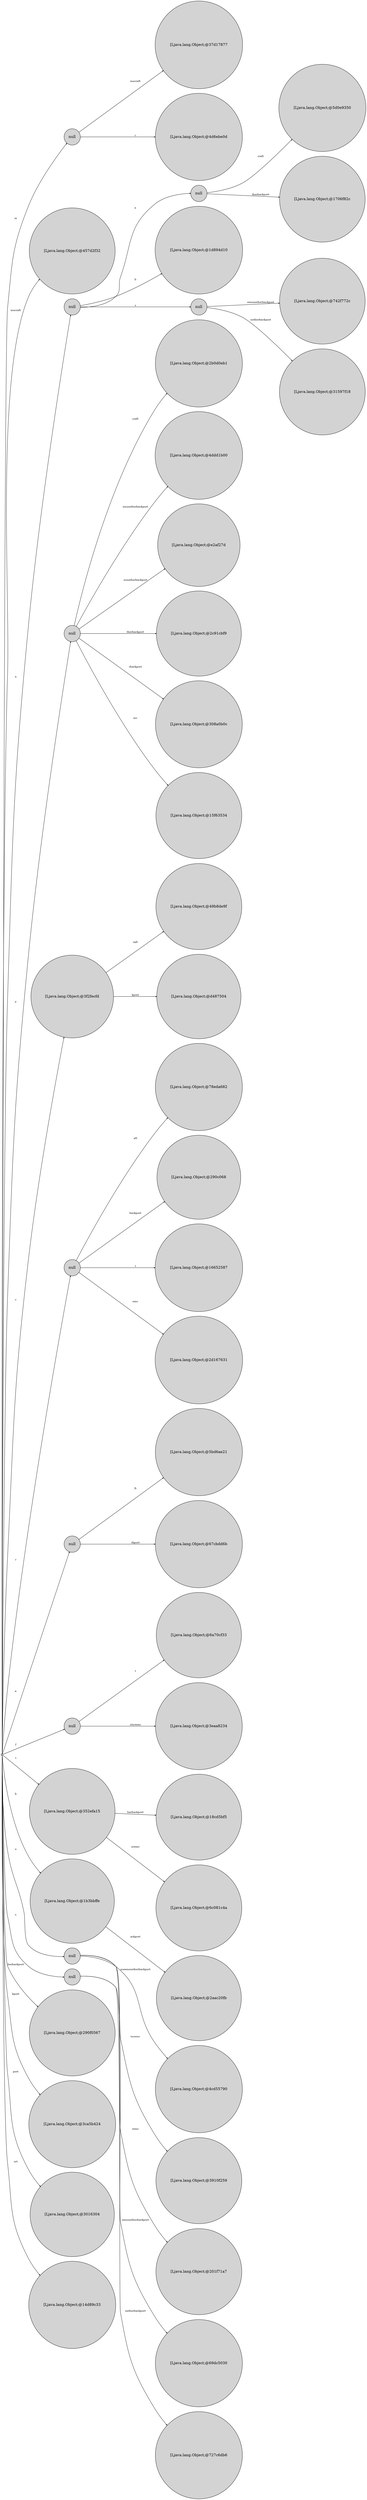 digraph {
	rankdir = LR;
	ordering = out;
	edge [arrowsize=0.4,fontsize=10]
	node161345BD [label="",style=filled,fillcolor=lightgrey,shape=circle,width=.1,height=.1];
//------leaves------
	node4EAF44D3 [label="[Ljava.lang.Object;@37d17877",shape=point,style=filled,fillcolor=lightgrey,shape=circle,width=.07,height=.07]
	node415C2536 [label="[Ljava.lang.Object;@4d6ebe0d",shape=point,style=filled,fillcolor=lightgrey,shape=circle,width=.07,height=.07]
	node7953E2AF [label="[Ljava.lang.Object;@457d2f32",shape=point,style=filled,fillcolor=lightgrey,shape=circle,width=.07,height=.07]
	node65A8D73E [label="[Ljava.lang.Object;@5d0e9350",shape=point,style=filled,fillcolor=lightgrey,shape=circle,width=.07,height=.07]
	node3B2E44C4 [label="[Ljava.lang.Object;@1706f82c",shape=point,style=filled,fillcolor=lightgrey,shape=circle,width=.07,height=.07]
	node3434CCD5 [label="[Ljava.lang.Object;@1d894d10",shape=point,style=filled,fillcolor=lightgrey,shape=circle,width=.07,height=.07]
	node54C82201 [label="[Ljava.lang.Object;@742f772c",shape=point,style=filled,fillcolor=lightgrey,shape=circle,width=.07,height=.07]
	node66EF4F18 [label="[Ljava.lang.Object;@31597f18",shape=point,style=filled,fillcolor=lightgrey,shape=circle,width=.07,height=.07]
	node24949B18 [label="[Ljava.lang.Object;@2b0d0eb1",shape=point,style=filled,fillcolor=lightgrey,shape=circle,width=.07,height=.07]
	node37060347 [label="[Ljava.lang.Object;@4ddd1b00",shape=point,style=filled,fillcolor=lightgrey,shape=circle,width=.07,height=.07]
	node4D9105F8 [label="[Ljava.lang.Object;@e2af27d",shape=point,style=filled,fillcolor=lightgrey,shape=circle,width=.07,height=.07]
	node931C4C4 [label="[Ljava.lang.Object;@2c91cbf9",shape=point,style=filled,fillcolor=lightgrey,shape=circle,width=.07,height=.07]
	node69EAB556 [label="[Ljava.lang.Object;@308a0b0c",shape=point,style=filled,fillcolor=lightgrey,shape=circle,width=.07,height=.07]
	node379AFE3D [label="[Ljava.lang.Object;@15f63534",shape=point,style=filled,fillcolor=lightgrey,shape=circle,width=.07,height=.07]
	node290A62D9 [label="[Ljava.lang.Object;@49b8de9f",shape=point,style=filled,fillcolor=lightgrey,shape=circle,width=.07,height=.07]
	node2933AA83 [label="[Ljava.lang.Object;@d487504",shape=point,style=filled,fillcolor=lightgrey,shape=circle,width=.07,height=.07]
	node772ED2DE [label="[Ljava.lang.Object;@78eda682",shape=point,style=filled,fillcolor=lightgrey,shape=circle,width=.07,height=.07]
	node4CBE7CAE [label="[Ljava.lang.Object;@290c068",shape=point,style=filled,fillcolor=lightgrey,shape=circle,width=.07,height=.07]
	node3A94AC6 [label="[Ljava.lang.Object;@16652587",shape=point,style=filled,fillcolor=lightgrey,shape=circle,width=.07,height=.07]
	node298170E9 [label="[Ljava.lang.Object;@2d167631",shape=point,style=filled,fillcolor=lightgrey,shape=circle,width=.07,height=.07]
	node64A0E62F [label="[Ljava.lang.Object;@5bd6ae21",shape=point,style=filled,fillcolor=lightgrey,shape=circle,width=.07,height=.07]
	node79728B8A [label="[Ljava.lang.Object;@67cbdd6b",shape=point,style=filled,fillcolor=lightgrey,shape=circle,width=.07,height=.07]
	node4B9DE23 [label="[Ljava.lang.Object;@6a70cf33",shape=point,style=filled,fillcolor=lightgrey,shape=circle,width=.07,height=.07]
	node7B3272C [label="[Ljava.lang.Object;@3eaa8234",shape=point,style=filled,fillcolor=lightgrey,shape=circle,width=.07,height=.07]
	node74A80B04 [label="[Ljava.lang.Object;@18cd5bf5",shape=point,style=filled,fillcolor=lightgrey,shape=circle,width=.07,height=.07]
	node6D99587 [label="[Ljava.lang.Object;@6c081c4a",shape=point,style=filled,fillcolor=lightgrey,shape=circle,width=.07,height=.07]
	node58CCDAE4 [label="[Ljava.lang.Object;@2aac20fb",shape=point,style=filled,fillcolor=lightgrey,shape=circle,width=.07,height=.07]
	node6093ED84 [label="[Ljava.lang.Object;@4cd55790",shape=point,style=filled,fillcolor=lightgrey,shape=circle,width=.07,height=.07]
	node7270BF14 [label="[Ljava.lang.Object;@3910f259",shape=point,style=filled,fillcolor=lightgrey,shape=circle,width=.07,height=.07]
	node4690C732 [label="[Ljava.lang.Object;@201f71a7",shape=point,style=filled,fillcolor=lightgrey,shape=circle,width=.07,height=.07]
	node57E0F2AF [label="[Ljava.lang.Object;@69dc5030",shape=point,style=filled,fillcolor=lightgrey,shape=circle,width=.07,height=.07]
	node29B5A36E [label="[Ljava.lang.Object;@727c6db6",shape=point,style=filled,fillcolor=lightgrey,shape=circle,width=.07,height=.07]
	node22D98CDC [label="[Ljava.lang.Object;@290f0567",shape=point,style=filled,fillcolor=lightgrey,shape=circle,width=.07,height=.07]
	node2DA56DFB [label="[Ljava.lang.Object;@3ca5b424",shape=point,style=filled,fillcolor=lightgrey,shape=circle,width=.07,height=.07]
	node52F47000 [label="[Ljava.lang.Object;@3016304",shape=point,style=filled,fillcolor=lightgrey,shape=circle,width=.07,height=.07]
	node54D0C2A [label="[Ljava.lang.Object;@14d89c33",shape=point,style=filled,fillcolor=lightgrey,shape=circle,width=.07,height=.07]
//------internal nodes------
	node655D8AD8 [label="null",style=filled,fillcolor=lightgrey,shape=circle,width=.07,height=.07]
	node6DCCDC34 [label="null",style=filled,fillcolor=lightgrey,shape=circle,width=.07,height=.07]
	node8DB1FB [label="null",style=filled,fillcolor=lightgrey,shape=circle,width=.07,height=.07]
	node50E49CDD [label="null",style=filled,fillcolor=lightgrey,shape=circle,width=.07,height=.07]
	node5966C753 [label="null",style=filled,fillcolor=lightgrey,shape=circle,width=.07,height=.07]
	node52C09D37 [label="[Ljava.lang.Object;@3f2fecfd",style=filled,fillcolor=lightgrey,shape=circle,width=.07,height=.07]
	node4BD99DB1 [label="null",style=filled,fillcolor=lightgrey,shape=circle,width=.07,height=.07]
	node24EA87C6 [label="null",style=filled,fillcolor=lightgrey,shape=circle,width=.07,height=.07]
	node72159F49 [label="null",style=filled,fillcolor=lightgrey,shape=circle,width=.07,height=.07]
	node321DDDF2 [label="[Ljava.lang.Object;@352efa15",style=filled,fillcolor=lightgrey,shape=circle,width=.07,height=.07]
	node450A9FC1 [label="[Ljava.lang.Object;@1b3bbffe",style=filled,fillcolor=lightgrey,shape=circle,width=.07,height=.07]
	node47150326 [label="null",style=filled,fillcolor=lightgrey,shape=circle,width=.07,height=.07]
	node5A9B783 [label="null",style=filled,fillcolor=lightgrey,shape=circle,width=.07,height=.07]
//------edges------
	node161345BD -> node655D8AD8 [label="m",weight=10]
	node655D8AD8 -> node4EAF44D3 [label="inecraft",weight=10]
	node655D8AD8 -> node415C2536 [label="c",weight=10]
	node161345BD -> node7953E2AF [label="inecraft",weight=10]
	node161345BD -> node6DCCDC34 [label="n",weight=10]
	node6DCCDC34 -> node8DB1FB [label="e",weight=10]
	node8DB1FB -> node65A8D73E [label="craft",weight=10]
	node8DB1FB -> node3B2E44C4 [label="therbackport",weight=10]
	node6DCCDC34 -> node3434CCD5 [label="b",weight=10]
	node6DCCDC34 -> node50E49CDD [label="s",weight=10]
	node50E49CDD -> node54C82201 [label="eensnetherbackport",weight=10]
	node50E49CDD -> node66EF4F18 [label="netherbackport",weight=10]
	node161345BD -> node5966C753 [label="e",weight=10]
	node5966C753 -> node24949B18 [label="craft",weight=10]
	node5966C753 -> node37060347 [label="ensnetherbackport",weight=10]
	node5966C753 -> node4D9105F8 [label="nsnetherbackport",weight=10]
	node5966C753 -> node931C4C4 [label="therbackport",weight=10]
	node5966C753 -> node69EAB556 [label="rbackport",weight=10]
	node5966C753 -> node379AFE3D [label="mc",weight=10]
	node161345BD -> node52C09D37 [label="c",weight=10]
	node52C09D37 -> node290A62D9 [label="raft",weight=10]
	node52C09D37 -> node2933AA83 [label="kport",weight=10]
	node161345BD -> node4BD99DB1 [label="r",weight=10]
	node4BD99DB1 -> node772ED2DE [label="aft",weight=10]
	node4BD99DB1 -> node4CBE7CAE [label="backport",weight=10]
	node4BD99DB1 -> node3A94AC6 [label="t",weight=10]
	node4BD99DB1 -> node298170E9 [label="emc",weight=10]
	node161345BD -> node24EA87C6 [label="a",weight=10]
	node24EA87C6 -> node64A0E62F [label="ft",weight=10]
	node24EA87C6 -> node79728B8A [label="ckport",weight=10]
	node161345BD -> node72159F49 [label="f",weight=10]
	node72159F49 -> node4B9DE23 [label="t",weight=10]
	node72159F49 -> node7B3272C [label="uturemc",weight=10]
	node161345BD -> node321DDDF2 [label="t",weight=10]
	node321DDDF2 -> node74A80B04 [label="herbackport",weight=10]
	node321DDDF2 -> node6D99587 [label="uremc",weight=10]
	node161345BD -> node450A9FC1 [label="b",weight=10]
	node450A9FC1 -> node58CCDAE4 [label="ackport",weight=10]
	node161345BD -> node47150326 [label="u",weight=10]
	node47150326 -> node6093ED84 [label="nseensnetherbackport",weight=10]
	node47150326 -> node7270BF14 [label="turemc",weight=10]
	node47150326 -> node4690C732 [label="remc",weight=10]
	node161345BD -> node5A9B783 [label="s",weight=10]
	node5A9B783 -> node57E0F2AF [label="eensnetherbackport",weight=10]
	node5A9B783 -> node29B5A36E [label="netherbackport",weight=10]
	node161345BD -> node22D98CDC [label="herbackport",weight=10]
	node161345BD -> node2DA56DFB [label="kport",weight=10]
	node161345BD -> node52F47000 [label="port",weight=10]
	node161345BD -> node54D0C2A [label="ort",weight=10]
}
